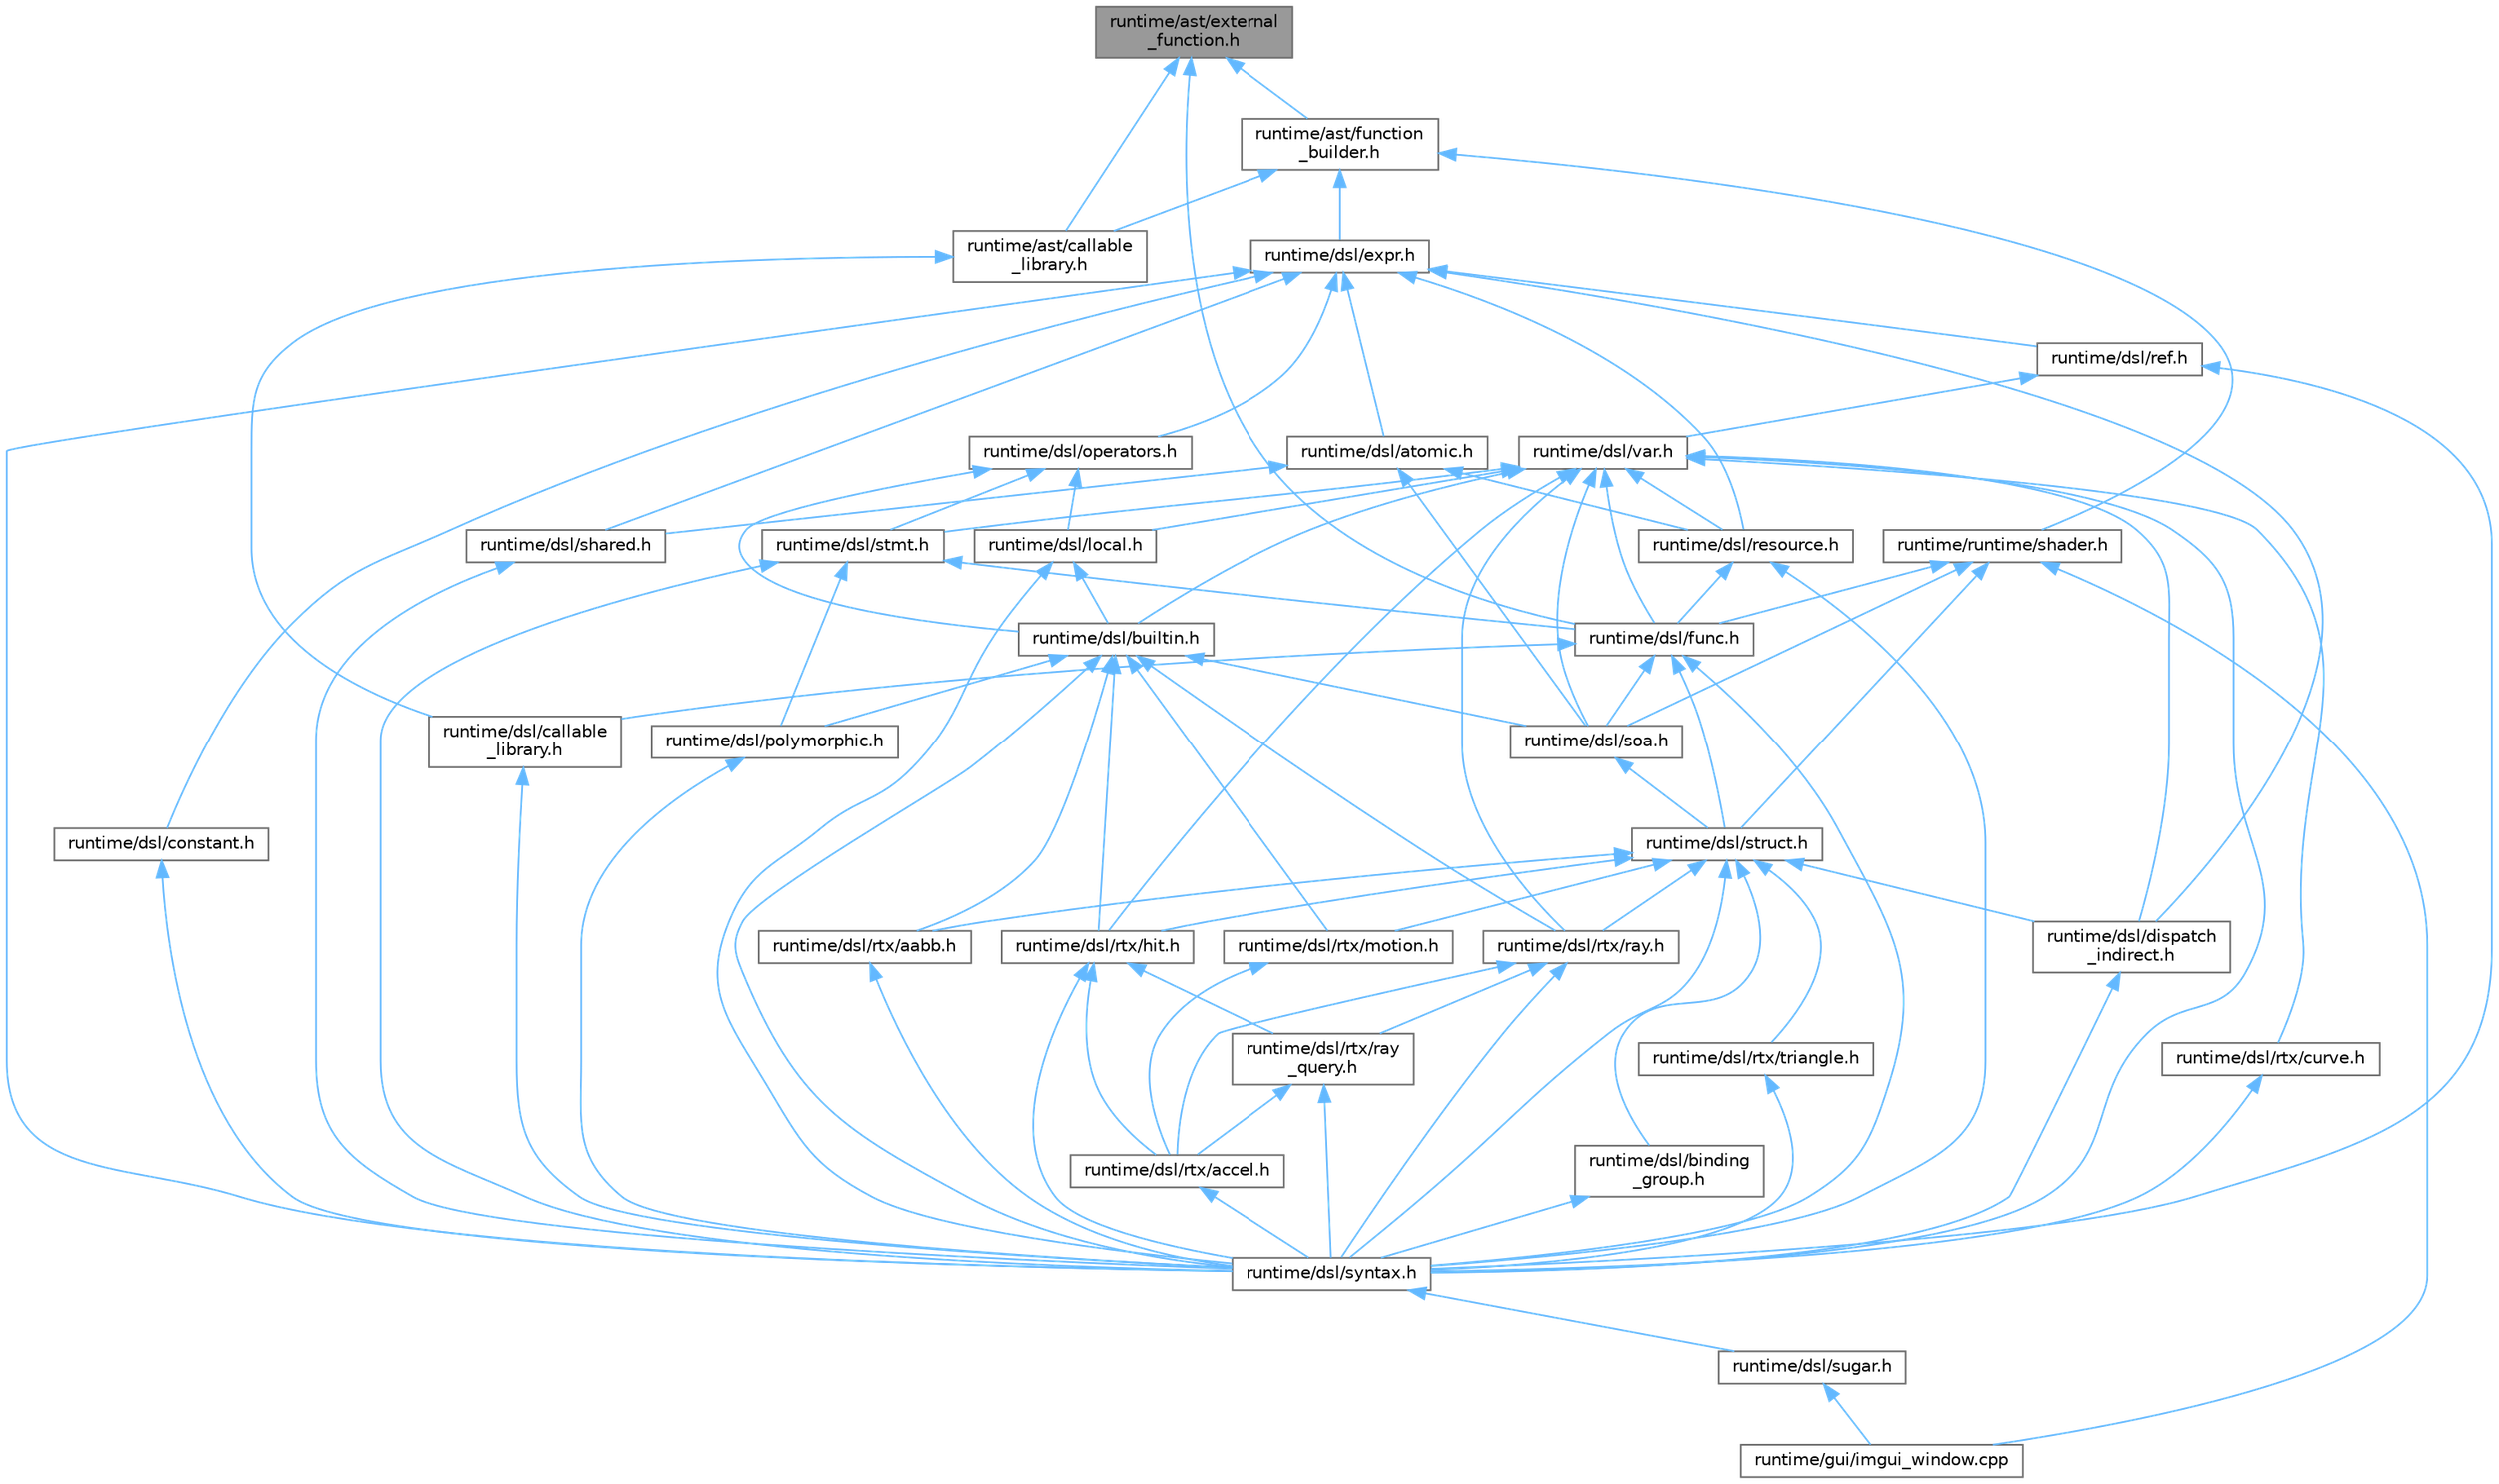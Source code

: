 digraph "runtime/ast/external_function.h"
{
 // LATEX_PDF_SIZE
  bgcolor="transparent";
  edge [fontname=Helvetica,fontsize=10,labelfontname=Helvetica,labelfontsize=10];
  node [fontname=Helvetica,fontsize=10,shape=box,height=0.2,width=0.4];
  Node1 [id="Node000001",label="runtime/ast/external\l_function.h",height=0.2,width=0.4,color="gray40", fillcolor="grey60", style="filled", fontcolor="black",tooltip=" "];
  Node1 -> Node2 [id="edge87_Node000001_Node000002",dir="back",color="steelblue1",style="solid",tooltip=" "];
  Node2 [id="Node000002",label="runtime/ast/callable\l_library.h",height=0.2,width=0.4,color="grey40", fillcolor="white", style="filled",URL="$ast_2callable__library_8h.html",tooltip=" "];
  Node2 -> Node3 [id="edge88_Node000002_Node000003",dir="back",color="steelblue1",style="solid",tooltip=" "];
  Node3 [id="Node000003",label="runtime/dsl/callable\l_library.h",height=0.2,width=0.4,color="grey40", fillcolor="white", style="filled",URL="$dsl_2callable__library_8h.html",tooltip=" "];
  Node3 -> Node4 [id="edge89_Node000003_Node000004",dir="back",color="steelblue1",style="solid",tooltip=" "];
  Node4 [id="Node000004",label="runtime/dsl/syntax.h",height=0.2,width=0.4,color="grey40", fillcolor="white", style="filled",URL="$syntax_8h.html",tooltip=" "];
  Node4 -> Node5 [id="edge90_Node000004_Node000005",dir="back",color="steelblue1",style="solid",tooltip=" "];
  Node5 [id="Node000005",label="runtime/dsl/sugar.h",height=0.2,width=0.4,color="grey40", fillcolor="white", style="filled",URL="$sugar_8h.html",tooltip=" "];
  Node5 -> Node6 [id="edge91_Node000005_Node000006",dir="back",color="steelblue1",style="solid",tooltip=" "];
  Node6 [id="Node000006",label="runtime/gui/imgui_window.cpp",height=0.2,width=0.4,color="grey40", fillcolor="white", style="filled",URL="$imgui__window_8cpp.html",tooltip=" "];
  Node1 -> Node7 [id="edge92_Node000001_Node000007",dir="back",color="steelblue1",style="solid",tooltip=" "];
  Node7 [id="Node000007",label="runtime/ast/function\l_builder.h",height=0.2,width=0.4,color="grey40", fillcolor="white", style="filled",URL="$function__builder_8h.html",tooltip=" "];
  Node7 -> Node2 [id="edge93_Node000007_Node000002",dir="back",color="steelblue1",style="solid",tooltip=" "];
  Node7 -> Node8 [id="edge94_Node000007_Node000008",dir="back",color="steelblue1",style="solid",tooltip=" "];
  Node8 [id="Node000008",label="runtime/dsl/expr.h",height=0.2,width=0.4,color="grey40", fillcolor="white", style="filled",URL="$expr_8h.html",tooltip=" "];
  Node8 -> Node9 [id="edge95_Node000008_Node000009",dir="back",color="steelblue1",style="solid",tooltip=" "];
  Node9 [id="Node000009",label="runtime/dsl/atomic.h",height=0.2,width=0.4,color="grey40", fillcolor="white", style="filled",URL="$dsl_2atomic_8h.html",tooltip=" "];
  Node9 -> Node10 [id="edge96_Node000009_Node000010",dir="back",color="steelblue1",style="solid",tooltip=" "];
  Node10 [id="Node000010",label="runtime/dsl/resource.h",height=0.2,width=0.4,color="grey40", fillcolor="white", style="filled",URL="$dsl_2resource_8h.html",tooltip=" "];
  Node10 -> Node11 [id="edge97_Node000010_Node000011",dir="back",color="steelblue1",style="solid",tooltip=" "];
  Node11 [id="Node000011",label="runtime/dsl/func.h",height=0.2,width=0.4,color="grey40", fillcolor="white", style="filled",URL="$func_8h.html",tooltip=" "];
  Node11 -> Node3 [id="edge98_Node000011_Node000003",dir="back",color="steelblue1",style="solid",tooltip=" "];
  Node11 -> Node12 [id="edge99_Node000011_Node000012",dir="back",color="steelblue1",style="solid",tooltip=" "];
  Node12 [id="Node000012",label="runtime/dsl/soa.h",height=0.2,width=0.4,color="grey40", fillcolor="white", style="filled",URL="$soa_8h.html",tooltip=" "];
  Node12 -> Node13 [id="edge100_Node000012_Node000013",dir="back",color="steelblue1",style="solid",tooltip=" "];
  Node13 [id="Node000013",label="runtime/dsl/struct.h",height=0.2,width=0.4,color="grey40", fillcolor="white", style="filled",URL="$struct_8h.html",tooltip=" "];
  Node13 -> Node14 [id="edge101_Node000013_Node000014",dir="back",color="steelblue1",style="solid",tooltip=" "];
  Node14 [id="Node000014",label="runtime/dsl/binding\l_group.h",height=0.2,width=0.4,color="grey40", fillcolor="white", style="filled",URL="$binding__group_8h.html",tooltip=" "];
  Node14 -> Node4 [id="edge102_Node000014_Node000004",dir="back",color="steelblue1",style="solid",tooltip=" "];
  Node13 -> Node15 [id="edge103_Node000013_Node000015",dir="back",color="steelblue1",style="solid",tooltip=" "];
  Node15 [id="Node000015",label="runtime/dsl/dispatch\l_indirect.h",height=0.2,width=0.4,color="grey40", fillcolor="white", style="filled",URL="$dispatch__indirect_8h.html",tooltip=" "];
  Node15 -> Node4 [id="edge104_Node000015_Node000004",dir="back",color="steelblue1",style="solid",tooltip=" "];
  Node13 -> Node16 [id="edge105_Node000013_Node000016",dir="back",color="steelblue1",style="solid",tooltip=" "];
  Node16 [id="Node000016",label="runtime/dsl/rtx/aabb.h",height=0.2,width=0.4,color="grey40", fillcolor="white", style="filled",URL="$dsl_2rtx_2aabb_8h.html",tooltip=" "];
  Node16 -> Node4 [id="edge106_Node000016_Node000004",dir="back",color="steelblue1",style="solid",tooltip=" "];
  Node13 -> Node17 [id="edge107_Node000013_Node000017",dir="back",color="steelblue1",style="solid",tooltip=" "];
  Node17 [id="Node000017",label="runtime/dsl/rtx/hit.h",height=0.2,width=0.4,color="grey40", fillcolor="white", style="filled",URL="$dsl_2rtx_2hit_8h.html",tooltip=" "];
  Node17 -> Node18 [id="edge108_Node000017_Node000018",dir="back",color="steelblue1",style="solid",tooltip=" "];
  Node18 [id="Node000018",label="runtime/dsl/rtx/accel.h",height=0.2,width=0.4,color="grey40", fillcolor="white", style="filled",URL="$dsl_2rtx_2accel_8h.html",tooltip=" "];
  Node18 -> Node4 [id="edge109_Node000018_Node000004",dir="back",color="steelblue1",style="solid",tooltip=" "];
  Node17 -> Node19 [id="edge110_Node000017_Node000019",dir="back",color="steelblue1",style="solid",tooltip=" "];
  Node19 [id="Node000019",label="runtime/dsl/rtx/ray\l_query.h",height=0.2,width=0.4,color="grey40", fillcolor="white", style="filled",URL="$ray__query_8h.html",tooltip=" "];
  Node19 -> Node18 [id="edge111_Node000019_Node000018",dir="back",color="steelblue1",style="solid",tooltip=" "];
  Node19 -> Node4 [id="edge112_Node000019_Node000004",dir="back",color="steelblue1",style="solid",tooltip=" "];
  Node17 -> Node4 [id="edge113_Node000017_Node000004",dir="back",color="steelblue1",style="solid",tooltip=" "];
  Node13 -> Node20 [id="edge114_Node000013_Node000020",dir="back",color="steelblue1",style="solid",tooltip=" "];
  Node20 [id="Node000020",label="runtime/dsl/rtx/motion.h",height=0.2,width=0.4,color="grey40", fillcolor="white", style="filled",URL="$motion_8h.html",tooltip=" "];
  Node20 -> Node18 [id="edge115_Node000020_Node000018",dir="back",color="steelblue1",style="solid",tooltip=" "];
  Node13 -> Node21 [id="edge116_Node000013_Node000021",dir="back",color="steelblue1",style="solid",tooltip=" "];
  Node21 [id="Node000021",label="runtime/dsl/rtx/ray.h",height=0.2,width=0.4,color="grey40", fillcolor="white", style="filled",URL="$dsl_2rtx_2ray_8h.html",tooltip=" "];
  Node21 -> Node18 [id="edge117_Node000021_Node000018",dir="back",color="steelblue1",style="solid",tooltip=" "];
  Node21 -> Node19 [id="edge118_Node000021_Node000019",dir="back",color="steelblue1",style="solid",tooltip=" "];
  Node21 -> Node4 [id="edge119_Node000021_Node000004",dir="back",color="steelblue1",style="solid",tooltip=" "];
  Node13 -> Node22 [id="edge120_Node000013_Node000022",dir="back",color="steelblue1",style="solid",tooltip=" "];
  Node22 [id="Node000022",label="runtime/dsl/rtx/triangle.h",height=0.2,width=0.4,color="grey40", fillcolor="white", style="filled",URL="$dsl_2rtx_2triangle_8h.html",tooltip=" "];
  Node22 -> Node4 [id="edge121_Node000022_Node000004",dir="back",color="steelblue1",style="solid",tooltip=" "];
  Node13 -> Node4 [id="edge122_Node000013_Node000004",dir="back",color="steelblue1",style="solid",tooltip=" "];
  Node11 -> Node13 [id="edge123_Node000011_Node000013",dir="back",color="steelblue1",style="solid",tooltip=" "];
  Node11 -> Node4 [id="edge124_Node000011_Node000004",dir="back",color="steelblue1",style="solid",tooltip=" "];
  Node10 -> Node4 [id="edge125_Node000010_Node000004",dir="back",color="steelblue1",style="solid",tooltip=" "];
  Node9 -> Node23 [id="edge126_Node000009_Node000023",dir="back",color="steelblue1",style="solid",tooltip=" "];
  Node23 [id="Node000023",label="runtime/dsl/shared.h",height=0.2,width=0.4,color="grey40", fillcolor="white", style="filled",URL="$shared_8h.html",tooltip=" "];
  Node23 -> Node4 [id="edge127_Node000023_Node000004",dir="back",color="steelblue1",style="solid",tooltip=" "];
  Node9 -> Node12 [id="edge128_Node000009_Node000012",dir="back",color="steelblue1",style="solid",tooltip=" "];
  Node8 -> Node24 [id="edge129_Node000008_Node000024",dir="back",color="steelblue1",style="solid",tooltip=" "];
  Node24 [id="Node000024",label="runtime/dsl/constant.h",height=0.2,width=0.4,color="grey40", fillcolor="white", style="filled",URL="$constant_8h.html",tooltip=" "];
  Node24 -> Node4 [id="edge130_Node000024_Node000004",dir="back",color="steelblue1",style="solid",tooltip=" "];
  Node8 -> Node15 [id="edge131_Node000008_Node000015",dir="back",color="steelblue1",style="solid",tooltip=" "];
  Node8 -> Node25 [id="edge132_Node000008_Node000025",dir="back",color="steelblue1",style="solid",tooltip=" "];
  Node25 [id="Node000025",label="runtime/dsl/operators.h",height=0.2,width=0.4,color="grey40", fillcolor="white", style="filled",URL="$operators_8h.html",tooltip=" "];
  Node25 -> Node26 [id="edge133_Node000025_Node000026",dir="back",color="steelblue1",style="solid",tooltip=" "];
  Node26 [id="Node000026",label="runtime/dsl/builtin.h",height=0.2,width=0.4,color="grey40", fillcolor="white", style="filled",URL="$builtin_8h.html",tooltip=" "];
  Node26 -> Node27 [id="edge134_Node000026_Node000027",dir="back",color="steelblue1",style="solid",tooltip=" "];
  Node27 [id="Node000027",label="runtime/dsl/polymorphic.h",height=0.2,width=0.4,color="grey40", fillcolor="white", style="filled",URL="$polymorphic_8h.html",tooltip=" "];
  Node27 -> Node4 [id="edge135_Node000027_Node000004",dir="back",color="steelblue1",style="solid",tooltip=" "];
  Node26 -> Node16 [id="edge136_Node000026_Node000016",dir="back",color="steelblue1",style="solid",tooltip=" "];
  Node26 -> Node17 [id="edge137_Node000026_Node000017",dir="back",color="steelblue1",style="solid",tooltip=" "];
  Node26 -> Node20 [id="edge138_Node000026_Node000020",dir="back",color="steelblue1",style="solid",tooltip=" "];
  Node26 -> Node21 [id="edge139_Node000026_Node000021",dir="back",color="steelblue1",style="solid",tooltip=" "];
  Node26 -> Node12 [id="edge140_Node000026_Node000012",dir="back",color="steelblue1",style="solid",tooltip=" "];
  Node26 -> Node4 [id="edge141_Node000026_Node000004",dir="back",color="steelblue1",style="solid",tooltip=" "];
  Node25 -> Node28 [id="edge142_Node000025_Node000028",dir="back",color="steelblue1",style="solid",tooltip=" "];
  Node28 [id="Node000028",label="runtime/dsl/local.h",height=0.2,width=0.4,color="grey40", fillcolor="white", style="filled",URL="$local_8h.html",tooltip=" "];
  Node28 -> Node26 [id="edge143_Node000028_Node000026",dir="back",color="steelblue1",style="solid",tooltip=" "];
  Node28 -> Node4 [id="edge144_Node000028_Node000004",dir="back",color="steelblue1",style="solid",tooltip=" "];
  Node25 -> Node29 [id="edge145_Node000025_Node000029",dir="back",color="steelblue1",style="solid",tooltip=" "];
  Node29 [id="Node000029",label="runtime/dsl/stmt.h",height=0.2,width=0.4,color="grey40", fillcolor="white", style="filled",URL="$stmt_8h.html",tooltip=" "];
  Node29 -> Node11 [id="edge146_Node000029_Node000011",dir="back",color="steelblue1",style="solid",tooltip=" "];
  Node29 -> Node27 [id="edge147_Node000029_Node000027",dir="back",color="steelblue1",style="solid",tooltip=" "];
  Node29 -> Node4 [id="edge148_Node000029_Node000004",dir="back",color="steelblue1",style="solid",tooltip=" "];
  Node8 -> Node30 [id="edge149_Node000008_Node000030",dir="back",color="steelblue1",style="solid",tooltip=" "];
  Node30 [id="Node000030",label="runtime/dsl/ref.h",height=0.2,width=0.4,color="grey40", fillcolor="white", style="filled",URL="$ref_8h.html",tooltip=" "];
  Node30 -> Node4 [id="edge150_Node000030_Node000004",dir="back",color="steelblue1",style="solid",tooltip=" "];
  Node30 -> Node31 [id="edge151_Node000030_Node000031",dir="back",color="steelblue1",style="solid",tooltip=" "];
  Node31 [id="Node000031",label="runtime/dsl/var.h",height=0.2,width=0.4,color="grey40", fillcolor="white", style="filled",URL="$var_8h.html",tooltip=" "];
  Node31 -> Node26 [id="edge152_Node000031_Node000026",dir="back",color="steelblue1",style="solid",tooltip=" "];
  Node31 -> Node15 [id="edge153_Node000031_Node000015",dir="back",color="steelblue1",style="solid",tooltip=" "];
  Node31 -> Node11 [id="edge154_Node000031_Node000011",dir="back",color="steelblue1",style="solid",tooltip=" "];
  Node31 -> Node28 [id="edge155_Node000031_Node000028",dir="back",color="steelblue1",style="solid",tooltip=" "];
  Node31 -> Node10 [id="edge156_Node000031_Node000010",dir="back",color="steelblue1",style="solid",tooltip=" "];
  Node31 -> Node32 [id="edge157_Node000031_Node000032",dir="back",color="steelblue1",style="solid",tooltip=" "];
  Node32 [id="Node000032",label="runtime/dsl/rtx/curve.h",height=0.2,width=0.4,color="grey40", fillcolor="white", style="filled",URL="$dsl_2rtx_2curve_8h.html",tooltip=" "];
  Node32 -> Node4 [id="edge158_Node000032_Node000004",dir="back",color="steelblue1",style="solid",tooltip=" "];
  Node31 -> Node17 [id="edge159_Node000031_Node000017",dir="back",color="steelblue1",style="solid",tooltip=" "];
  Node31 -> Node21 [id="edge160_Node000031_Node000021",dir="back",color="steelblue1",style="solid",tooltip=" "];
  Node31 -> Node12 [id="edge161_Node000031_Node000012",dir="back",color="steelblue1",style="solid",tooltip=" "];
  Node31 -> Node29 [id="edge162_Node000031_Node000029",dir="back",color="steelblue1",style="solid",tooltip=" "];
  Node31 -> Node4 [id="edge163_Node000031_Node000004",dir="back",color="steelblue1",style="solid",tooltip=" "];
  Node8 -> Node10 [id="edge164_Node000008_Node000010",dir="back",color="steelblue1",style="solid",tooltip=" "];
  Node8 -> Node23 [id="edge165_Node000008_Node000023",dir="back",color="steelblue1",style="solid",tooltip=" "];
  Node8 -> Node4 [id="edge166_Node000008_Node000004",dir="back",color="steelblue1",style="solid",tooltip=" "];
  Node7 -> Node33 [id="edge167_Node000007_Node000033",dir="back",color="steelblue1",style="solid",tooltip=" "];
  Node33 [id="Node000033",label="runtime/runtime/shader.h",height=0.2,width=0.4,color="grey40", fillcolor="white", style="filled",URL="$shader_8h.html",tooltip=" "];
  Node33 -> Node11 [id="edge168_Node000033_Node000011",dir="back",color="steelblue1",style="solid",tooltip=" "];
  Node33 -> Node12 [id="edge169_Node000033_Node000012",dir="back",color="steelblue1",style="solid",tooltip=" "];
  Node33 -> Node13 [id="edge170_Node000033_Node000013",dir="back",color="steelblue1",style="solid",tooltip=" "];
  Node33 -> Node6 [id="edge171_Node000033_Node000006",dir="back",color="steelblue1",style="solid",tooltip=" "];
  Node1 -> Node11 [id="edge172_Node000001_Node000011",dir="back",color="steelblue1",style="solid",tooltip=" "];
}
